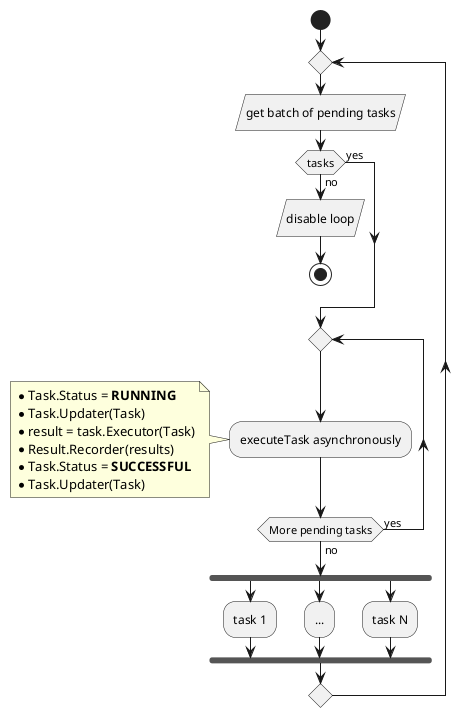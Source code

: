 @startuml
start
repeat
:get batch of pending tasks/
if(tasks) then (no)
:disable loop/
stop
else (yes)
endif
repeat
  :executeTask asynchronously;
  note left
    * Task.Status = <b>RUNNING</b>
    * Task.Updater(Task)
    * result = task.Executor(Task)
    * Result.Recorder(results)
    * Task.Status = <b>SUCCESSFUL</b>
    * Task.Updater(Task)
  end note
repeat while (More pending tasks) is (yes) not (no)

fork
    :task 1;
fork again
    :...;
fork again
    :task N;
end fork
repeat while ()

@enduml